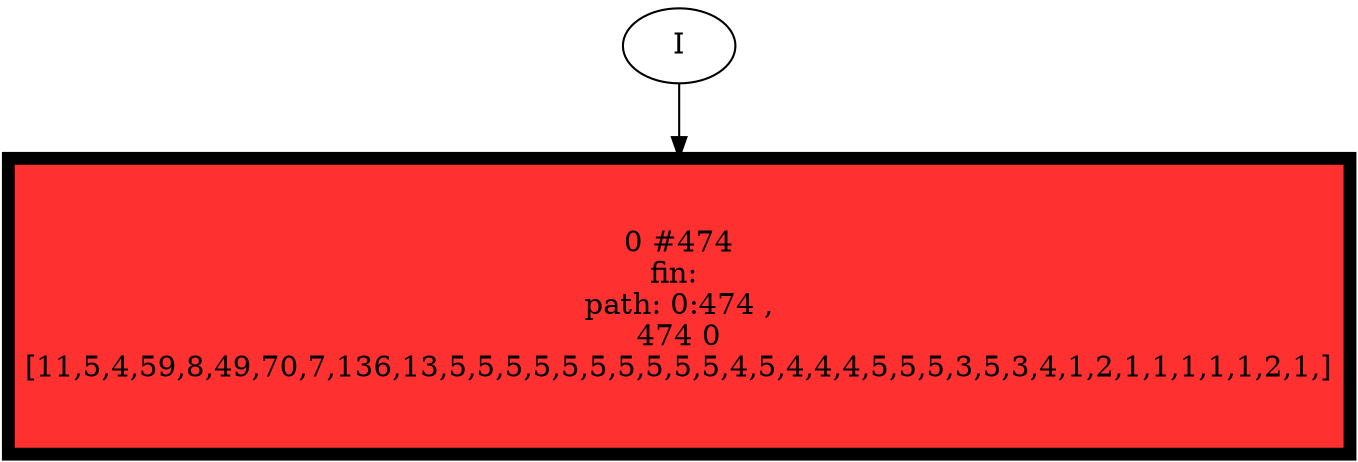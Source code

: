 // produced with flexfringe // 
digraph DFA {
	0 [label="root" shape=box];
		I -> 0;
	0 [ label="0 #474
fin: 
 path: 0:474 , 
474 0
[11,5,4,59,8,49,70,7,136,13,5,5,5,5,5,5,5,5,5,5,4,5,4,4,4,5,5,5,3,5,3,4,1,2,1,1,1,1,1,2,1,]" , style=filled, fillcolor="firebrick1", width=1.96897, height=1.96897, penwidth=6.16331];
}
